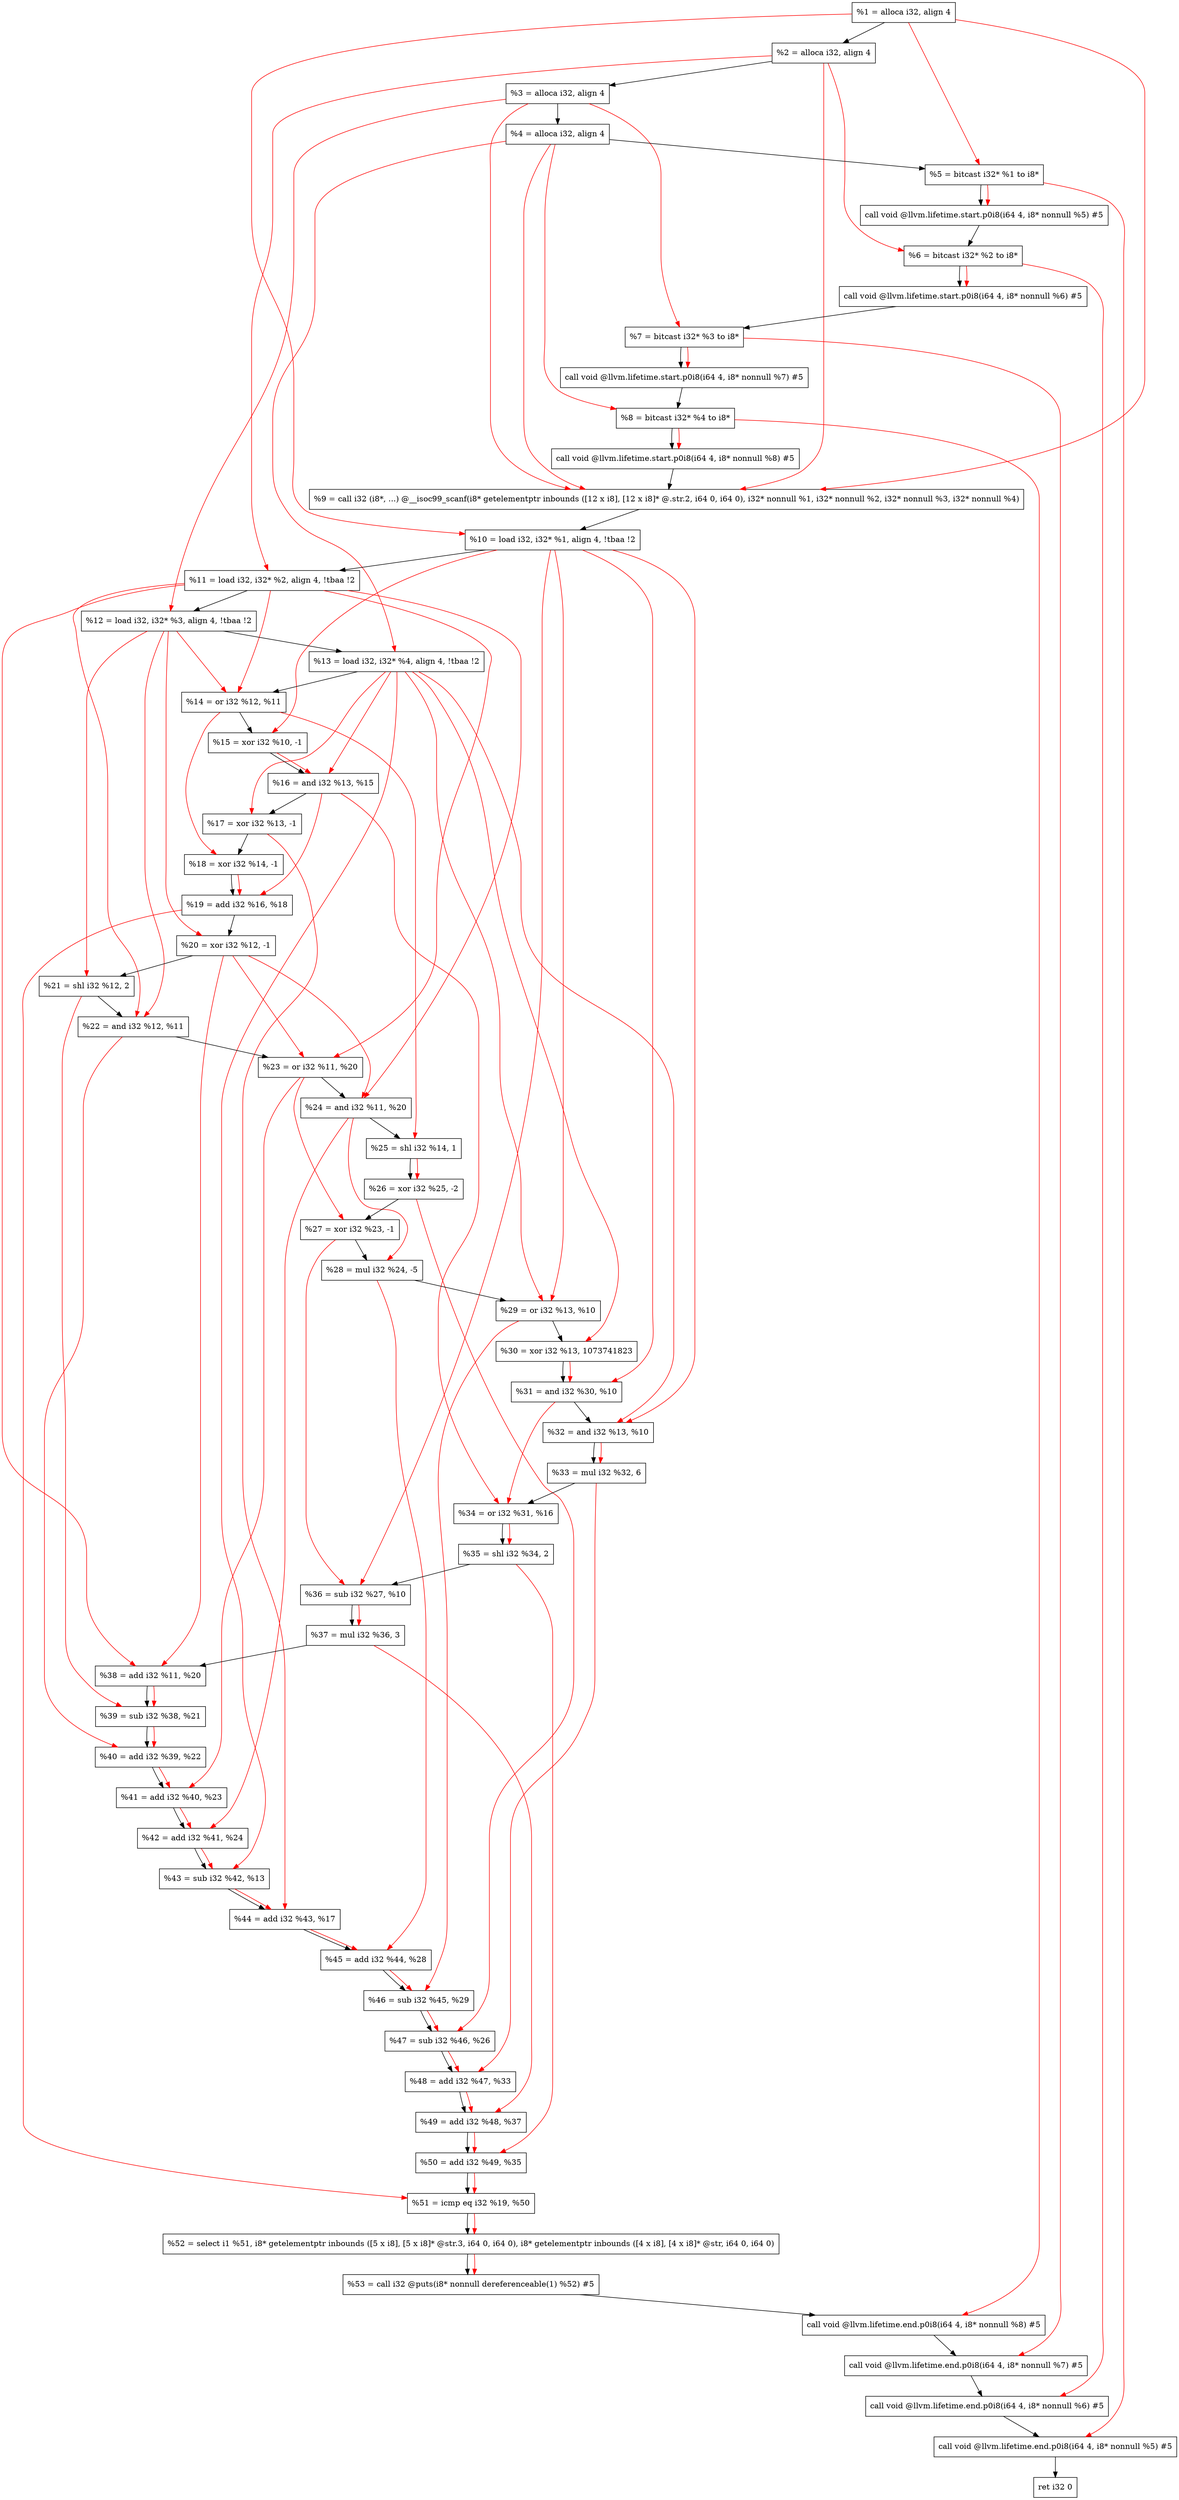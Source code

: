 digraph "DFG for'main' function" {
	Node0x1484b18[shape=record, label="  %1 = alloca i32, align 4"];
	Node0x1484b98[shape=record, label="  %2 = alloca i32, align 4"];
	Node0x1484c28[shape=record, label="  %3 = alloca i32, align 4"];
	Node0x1484c88[shape=record, label="  %4 = alloca i32, align 4"];
	Node0x1484d38[shape=record, label="  %5 = bitcast i32* %1 to i8*"];
	Node0x1485168[shape=record, label="  call void @llvm.lifetime.start.p0i8(i64 4, i8* nonnull %5) #5"];
	Node0x1485248[shape=record, label="  %6 = bitcast i32* %2 to i8*"];
	Node0x1485348[shape=record, label="  call void @llvm.lifetime.start.p0i8(i64 4, i8* nonnull %6) #5"];
	Node0x1485408[shape=record, label="  %7 = bitcast i32* %3 to i8*"];
	Node0x14854b8[shape=record, label="  call void @llvm.lifetime.start.p0i8(i64 4, i8* nonnull %7) #5"];
	Node0x1485578[shape=record, label="  %8 = bitcast i32* %4 to i8*"];
	Node0x1485628[shape=record, label="  call void @llvm.lifetime.start.p0i8(i64 4, i8* nonnull %8) #5"];
	Node0x147faf0[shape=record, label="  %9 = call i32 (i8*, ...) @__isoc99_scanf(i8* getelementptr inbounds ([12 x i8], [12 x i8]* @.str.2, i64 0, i64 0), i32* nonnull %1, i32* nonnull %2, i32* nonnull %3, i32* nonnull %4)"];
	Node0x1485828[shape=record, label="  %10 = load i32, i32* %1, align 4, !tbaa !2"];
	Node0x1486798[shape=record, label="  %11 = load i32, i32* %2, align 4, !tbaa !2"];
	Node0x1486e08[shape=record, label="  %12 = load i32, i32* %3, align 4, !tbaa !2"];
	Node0x1486e68[shape=record, label="  %13 = load i32, i32* %4, align 4, !tbaa !2"];
	Node0x1486ee0[shape=record, label="  %14 = or i32 %12, %11"];
	Node0x1486f50[shape=record, label="  %15 = xor i32 %10, -1"];
	Node0x1486fc0[shape=record, label="  %16 = and i32 %13, %15"];
	Node0x1487030[shape=record, label="  %17 = xor i32 %13, -1"];
	Node0x14870a0[shape=record, label="  %18 = xor i32 %14, -1"];
	Node0x1487110[shape=record, label="  %19 = add i32 %16, %18"];
	Node0x1487180[shape=record, label="  %20 = xor i32 %12, -1"];
	Node0x14871f0[shape=record, label="  %21 = shl i32 %12, 2"];
	Node0x1487260[shape=record, label="  %22 = and i32 %12, %11"];
	Node0x14872d0[shape=record, label="  %23 = or i32 %11, %20"];
	Node0x1487340[shape=record, label="  %24 = and i32 %11, %20"];
	Node0x14873b0[shape=record, label="  %25 = shl i32 %14, 1"];
	Node0x1487420[shape=record, label="  %26 = xor i32 %25, -2"];
	Node0x1487490[shape=record, label="  %27 = xor i32 %23, -1"];
	Node0x1487500[shape=record, label="  %28 = mul i32 %24, -5"];
	Node0x1487570[shape=record, label="  %29 = or i32 %13, %10"];
	Node0x14875e0[shape=record, label="  %30 = xor i32 %13, 1073741823"];
	Node0x1487650[shape=record, label="  %31 = and i32 %30, %10"];
	Node0x14876c0[shape=record, label="  %32 = and i32 %13, %10"];
	Node0x1487730[shape=record, label="  %33 = mul i32 %32, 6"];
	Node0x14877a0[shape=record, label="  %34 = or i32 %31, %16"];
	Node0x1487810[shape=record, label="  %35 = shl i32 %34, 2"];
	Node0x1487880[shape=record, label="  %36 = sub i32 %27, %10"];
	Node0x14878f0[shape=record, label="  %37 = mul i32 %36, 3"];
	Node0x1487960[shape=record, label="  %38 = add i32 %11, %20"];
	Node0x14879d0[shape=record, label="  %39 = sub i32 %38, %21"];
	Node0x1487a40[shape=record, label="  %40 = add i32 %39, %22"];
	Node0x1487ab0[shape=record, label="  %41 = add i32 %40, %23"];
	Node0x1487b20[shape=record, label="  %42 = add i32 %41, %24"];
	Node0x1487b90[shape=record, label="  %43 = sub i32 %42, %13"];
	Node0x1487c00[shape=record, label="  %44 = add i32 %43, %17"];
	Node0x1487c70[shape=record, label="  %45 = add i32 %44, %28"];
	Node0x1487ce0[shape=record, label="  %46 = sub i32 %45, %29"];
	Node0x1487d50[shape=record, label="  %47 = sub i32 %46, %26"];
	Node0x1487dc0[shape=record, label="  %48 = add i32 %47, %33"];
	Node0x1487e30[shape=record, label="  %49 = add i32 %48, %37"];
	Node0x1487ea0[shape=record, label="  %50 = add i32 %49, %35"];
	Node0x1487f10[shape=record, label="  %51 = icmp eq i32 %19, %50"];
	Node0x14248b8[shape=record, label="  %52 = select i1 %51, i8* getelementptr inbounds ([5 x i8], [5 x i8]* @str.3, i64 0, i64 0), i8* getelementptr inbounds ([4 x i8], [4 x i8]* @str, i64 0, i64 0)"];
	Node0x1487fa0[shape=record, label="  %53 = call i32 @puts(i8* nonnull dereferenceable(1) %52) #5"];
	Node0x1488248[shape=record, label="  call void @llvm.lifetime.end.p0i8(i64 4, i8* nonnull %8) #5"];
	Node0x14883a8[shape=record, label="  call void @llvm.lifetime.end.p0i8(i64 4, i8* nonnull %7) #5"];
	Node0x14884b8[shape=record, label="  call void @llvm.lifetime.end.p0i8(i64 4, i8* nonnull %6) #5"];
	Node0x14885c8[shape=record, label="  call void @llvm.lifetime.end.p0i8(i64 4, i8* nonnull %5) #5"];
	Node0x1488688[shape=record, label="  ret i32 0"];
	Node0x1484b18 -> Node0x1484b98;
	Node0x1484b98 -> Node0x1484c28;
	Node0x1484c28 -> Node0x1484c88;
	Node0x1484c88 -> Node0x1484d38;
	Node0x1484d38 -> Node0x1485168;
	Node0x1485168 -> Node0x1485248;
	Node0x1485248 -> Node0x1485348;
	Node0x1485348 -> Node0x1485408;
	Node0x1485408 -> Node0x14854b8;
	Node0x14854b8 -> Node0x1485578;
	Node0x1485578 -> Node0x1485628;
	Node0x1485628 -> Node0x147faf0;
	Node0x147faf0 -> Node0x1485828;
	Node0x1485828 -> Node0x1486798;
	Node0x1486798 -> Node0x1486e08;
	Node0x1486e08 -> Node0x1486e68;
	Node0x1486e68 -> Node0x1486ee0;
	Node0x1486ee0 -> Node0x1486f50;
	Node0x1486f50 -> Node0x1486fc0;
	Node0x1486fc0 -> Node0x1487030;
	Node0x1487030 -> Node0x14870a0;
	Node0x14870a0 -> Node0x1487110;
	Node0x1487110 -> Node0x1487180;
	Node0x1487180 -> Node0x14871f0;
	Node0x14871f0 -> Node0x1487260;
	Node0x1487260 -> Node0x14872d0;
	Node0x14872d0 -> Node0x1487340;
	Node0x1487340 -> Node0x14873b0;
	Node0x14873b0 -> Node0x1487420;
	Node0x1487420 -> Node0x1487490;
	Node0x1487490 -> Node0x1487500;
	Node0x1487500 -> Node0x1487570;
	Node0x1487570 -> Node0x14875e0;
	Node0x14875e0 -> Node0x1487650;
	Node0x1487650 -> Node0x14876c0;
	Node0x14876c0 -> Node0x1487730;
	Node0x1487730 -> Node0x14877a0;
	Node0x14877a0 -> Node0x1487810;
	Node0x1487810 -> Node0x1487880;
	Node0x1487880 -> Node0x14878f0;
	Node0x14878f0 -> Node0x1487960;
	Node0x1487960 -> Node0x14879d0;
	Node0x14879d0 -> Node0x1487a40;
	Node0x1487a40 -> Node0x1487ab0;
	Node0x1487ab0 -> Node0x1487b20;
	Node0x1487b20 -> Node0x1487b90;
	Node0x1487b90 -> Node0x1487c00;
	Node0x1487c00 -> Node0x1487c70;
	Node0x1487c70 -> Node0x1487ce0;
	Node0x1487ce0 -> Node0x1487d50;
	Node0x1487d50 -> Node0x1487dc0;
	Node0x1487dc0 -> Node0x1487e30;
	Node0x1487e30 -> Node0x1487ea0;
	Node0x1487ea0 -> Node0x1487f10;
	Node0x1487f10 -> Node0x14248b8;
	Node0x14248b8 -> Node0x1487fa0;
	Node0x1487fa0 -> Node0x1488248;
	Node0x1488248 -> Node0x14883a8;
	Node0x14883a8 -> Node0x14884b8;
	Node0x14884b8 -> Node0x14885c8;
	Node0x14885c8 -> Node0x1488688;
edge [color=red]
	Node0x1484b18 -> Node0x1484d38;
	Node0x1484d38 -> Node0x1485168;
	Node0x1484b98 -> Node0x1485248;
	Node0x1485248 -> Node0x1485348;
	Node0x1484c28 -> Node0x1485408;
	Node0x1485408 -> Node0x14854b8;
	Node0x1484c88 -> Node0x1485578;
	Node0x1485578 -> Node0x1485628;
	Node0x1484b18 -> Node0x147faf0;
	Node0x1484b98 -> Node0x147faf0;
	Node0x1484c28 -> Node0x147faf0;
	Node0x1484c88 -> Node0x147faf0;
	Node0x1484b18 -> Node0x1485828;
	Node0x1484b98 -> Node0x1486798;
	Node0x1484c28 -> Node0x1486e08;
	Node0x1484c88 -> Node0x1486e68;
	Node0x1486e08 -> Node0x1486ee0;
	Node0x1486798 -> Node0x1486ee0;
	Node0x1485828 -> Node0x1486f50;
	Node0x1486e68 -> Node0x1486fc0;
	Node0x1486f50 -> Node0x1486fc0;
	Node0x1486e68 -> Node0x1487030;
	Node0x1486ee0 -> Node0x14870a0;
	Node0x1486fc0 -> Node0x1487110;
	Node0x14870a0 -> Node0x1487110;
	Node0x1486e08 -> Node0x1487180;
	Node0x1486e08 -> Node0x14871f0;
	Node0x1486e08 -> Node0x1487260;
	Node0x1486798 -> Node0x1487260;
	Node0x1486798 -> Node0x14872d0;
	Node0x1487180 -> Node0x14872d0;
	Node0x1486798 -> Node0x1487340;
	Node0x1487180 -> Node0x1487340;
	Node0x1486ee0 -> Node0x14873b0;
	Node0x14873b0 -> Node0x1487420;
	Node0x14872d0 -> Node0x1487490;
	Node0x1487340 -> Node0x1487500;
	Node0x1486e68 -> Node0x1487570;
	Node0x1485828 -> Node0x1487570;
	Node0x1486e68 -> Node0x14875e0;
	Node0x14875e0 -> Node0x1487650;
	Node0x1485828 -> Node0x1487650;
	Node0x1486e68 -> Node0x14876c0;
	Node0x1485828 -> Node0x14876c0;
	Node0x14876c0 -> Node0x1487730;
	Node0x1487650 -> Node0x14877a0;
	Node0x1486fc0 -> Node0x14877a0;
	Node0x14877a0 -> Node0x1487810;
	Node0x1487490 -> Node0x1487880;
	Node0x1485828 -> Node0x1487880;
	Node0x1487880 -> Node0x14878f0;
	Node0x1486798 -> Node0x1487960;
	Node0x1487180 -> Node0x1487960;
	Node0x1487960 -> Node0x14879d0;
	Node0x14871f0 -> Node0x14879d0;
	Node0x14879d0 -> Node0x1487a40;
	Node0x1487260 -> Node0x1487a40;
	Node0x1487a40 -> Node0x1487ab0;
	Node0x14872d0 -> Node0x1487ab0;
	Node0x1487ab0 -> Node0x1487b20;
	Node0x1487340 -> Node0x1487b20;
	Node0x1487b20 -> Node0x1487b90;
	Node0x1486e68 -> Node0x1487b90;
	Node0x1487b90 -> Node0x1487c00;
	Node0x1487030 -> Node0x1487c00;
	Node0x1487c00 -> Node0x1487c70;
	Node0x1487500 -> Node0x1487c70;
	Node0x1487c70 -> Node0x1487ce0;
	Node0x1487570 -> Node0x1487ce0;
	Node0x1487ce0 -> Node0x1487d50;
	Node0x1487420 -> Node0x1487d50;
	Node0x1487d50 -> Node0x1487dc0;
	Node0x1487730 -> Node0x1487dc0;
	Node0x1487dc0 -> Node0x1487e30;
	Node0x14878f0 -> Node0x1487e30;
	Node0x1487e30 -> Node0x1487ea0;
	Node0x1487810 -> Node0x1487ea0;
	Node0x1487110 -> Node0x1487f10;
	Node0x1487ea0 -> Node0x1487f10;
	Node0x1487f10 -> Node0x14248b8;
	Node0x14248b8 -> Node0x1487fa0;
	Node0x1485578 -> Node0x1488248;
	Node0x1485408 -> Node0x14883a8;
	Node0x1485248 -> Node0x14884b8;
	Node0x1484d38 -> Node0x14885c8;
}
